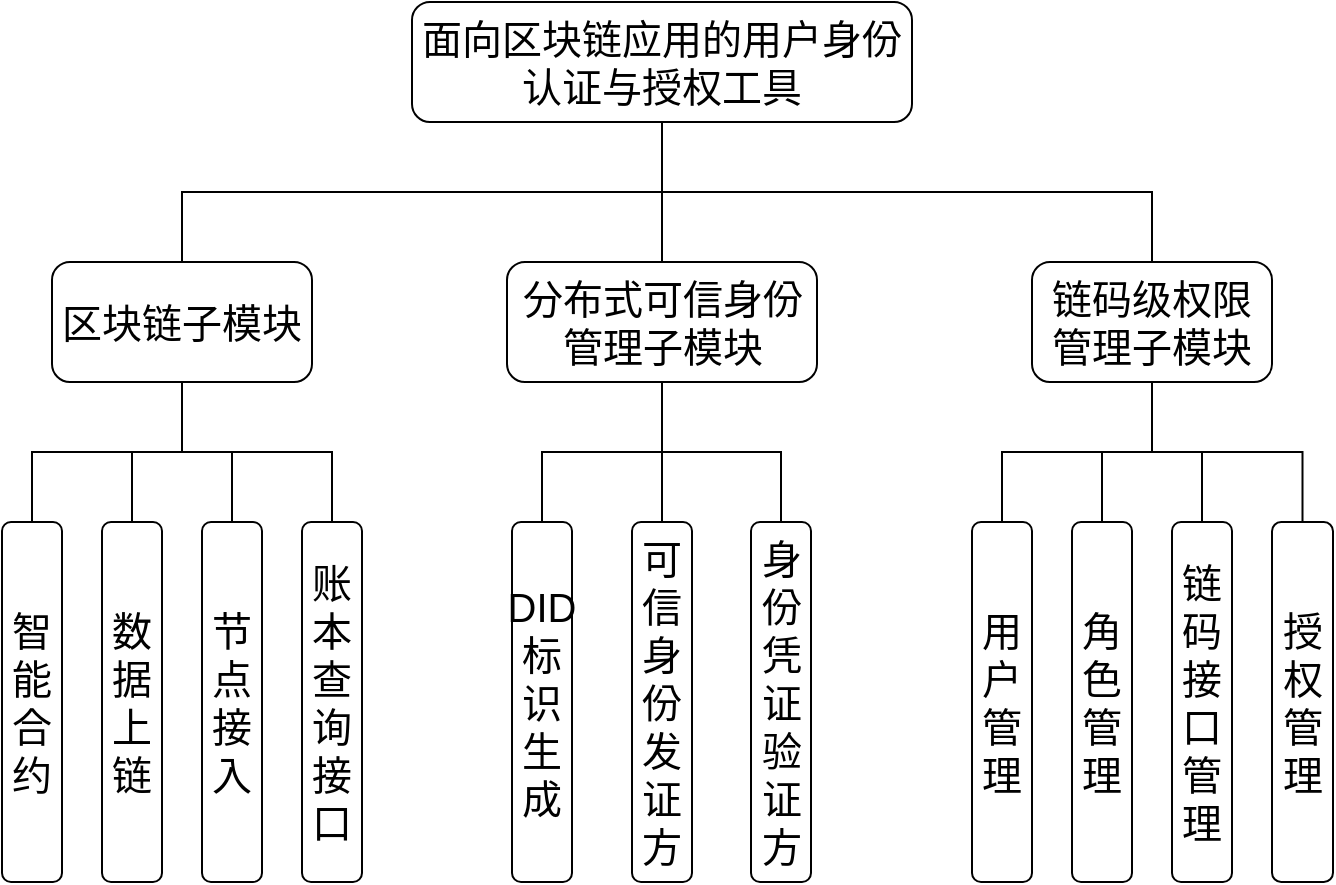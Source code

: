 <mxfile version="18.0.0" type="github">
  <diagram id="ghcUfPf-tJmSUkZoqm0j" name="Page-1">
    <mxGraphModel dx="1209" dy="773" grid="1" gridSize="10" guides="1" tooltips="1" connect="1" arrows="1" fold="1" page="1" pageScale="1" pageWidth="827" pageHeight="1169" math="0" shadow="0">
      <root>
        <mxCell id="0" />
        <mxCell id="1" parent="0" />
        <mxCell id="dAincey384vPkBa2ydyc-23" style="edgeStyle=orthogonalEdgeStyle;rounded=0;orthogonalLoop=1;jettySize=auto;html=1;exitX=0.5;exitY=1;exitDx=0;exitDy=0;entryX=0.5;entryY=0;entryDx=0;entryDy=0;fontFamily=Helvetica;endArrow=none;endFill=0;fontSize=20;" parent="1" source="dAincey384vPkBa2ydyc-1" target="dAincey384vPkBa2ydyc-3" edge="1">
          <mxGeometry relative="1" as="geometry" />
        </mxCell>
        <mxCell id="dAincey384vPkBa2ydyc-1" value="面向区块链应用的用户身份认证与授权工具" style="rounded=1;whiteSpace=wrap;html=1;fontSize=20;" parent="1" vertex="1">
          <mxGeometry x="260" y="60" width="250" height="60" as="geometry" />
        </mxCell>
        <mxCell id="dAincey384vPkBa2ydyc-25" style="edgeStyle=orthogonalEdgeStyle;rounded=0;orthogonalLoop=1;jettySize=auto;html=1;exitX=0.5;exitY=0;exitDx=0;exitDy=0;entryX=0.5;entryY=1;entryDx=0;entryDy=0;fontFamily=Helvetica;endArrow=none;endFill=0;fontSize=20;" parent="1" source="dAincey384vPkBa2ydyc-2" target="dAincey384vPkBa2ydyc-1" edge="1">
          <mxGeometry relative="1" as="geometry" />
        </mxCell>
        <mxCell id="dAincey384vPkBa2ydyc-2" value="区块链子模块" style="rounded=1;whiteSpace=wrap;html=1;fontSize=20;" parent="1" vertex="1">
          <mxGeometry x="80" y="190" width="130" height="60" as="geometry" />
        </mxCell>
        <mxCell id="dAincey384vPkBa2ydyc-3" value="分布式可信身份管理子模块" style="rounded=1;whiteSpace=wrap;html=1;fontSize=20;" parent="1" vertex="1">
          <mxGeometry x="307.5" y="190" width="155" height="60" as="geometry" />
        </mxCell>
        <mxCell id="dAincey384vPkBa2ydyc-24" style="edgeStyle=orthogonalEdgeStyle;rounded=0;orthogonalLoop=1;jettySize=auto;html=1;exitX=0.5;exitY=0;exitDx=0;exitDy=0;fontFamily=Helvetica;endArrow=none;endFill=0;fontSize=20;" parent="1" source="dAincey384vPkBa2ydyc-4" target="dAincey384vPkBa2ydyc-1" edge="1">
          <mxGeometry relative="1" as="geometry" />
        </mxCell>
        <mxCell id="yx5_RM5pmbJ3CRORuYup-3" style="edgeStyle=orthogonalEdgeStyle;rounded=0;sketch=0;orthogonalLoop=1;jettySize=auto;html=1;exitX=0.5;exitY=1;exitDx=0;exitDy=0;fontSize=20;endArrow=none;endFill=0;" edge="1" parent="1" source="dAincey384vPkBa2ydyc-4" target="yx5_RM5pmbJ3CRORuYup-1">
          <mxGeometry relative="1" as="geometry" />
        </mxCell>
        <mxCell id="dAincey384vPkBa2ydyc-4" value="链码级权限管理子模块" style="rounded=1;whiteSpace=wrap;html=1;fontSize=20;" parent="1" vertex="1">
          <mxGeometry x="570" y="190" width="120" height="60" as="geometry" />
        </mxCell>
        <mxCell id="ghlnTZ6Yw8bAaXHbQsck-3" style="edgeStyle=orthogonalEdgeStyle;rounded=0;orthogonalLoop=1;jettySize=auto;html=1;exitX=0.5;exitY=0;exitDx=0;exitDy=0;entryX=0.5;entryY=1;entryDx=0;entryDy=0;fontSize=20;endArrow=none;endFill=0;" parent="1" source="dAincey384vPkBa2ydyc-5" target="dAincey384vPkBa2ydyc-2" edge="1">
          <mxGeometry relative="1" as="geometry" />
        </mxCell>
        <mxCell id="dAincey384vPkBa2ydyc-5" value="智能合约" style="rounded=1;whiteSpace=wrap;html=1;imageWidth=24;imageHeight=24;fontSize=20;flipH=1;" parent="1" vertex="1">
          <mxGeometry x="55" y="320" width="30" height="180" as="geometry" />
        </mxCell>
        <mxCell id="ghlnTZ6Yw8bAaXHbQsck-4" style="edgeStyle=orthogonalEdgeStyle;rounded=0;orthogonalLoop=1;jettySize=auto;html=1;exitX=0.5;exitY=0;exitDx=0;exitDy=0;entryX=0.5;entryY=1;entryDx=0;entryDy=0;fontSize=20;endArrow=none;endFill=0;" parent="1" source="dAincey384vPkBa2ydyc-6" target="dAincey384vPkBa2ydyc-2" edge="1">
          <mxGeometry relative="1" as="geometry" />
        </mxCell>
        <mxCell id="dAincey384vPkBa2ydyc-6" value="数据上链" style="rounded=1;whiteSpace=wrap;html=1;imageWidth=24;imageHeight=24;fontSize=20;flipH=1;" parent="1" vertex="1">
          <mxGeometry x="105" y="320" width="30" height="180" as="geometry" />
        </mxCell>
        <mxCell id="ghlnTZ6Yw8bAaXHbQsck-5" style="edgeStyle=orthogonalEdgeStyle;rounded=0;orthogonalLoop=1;jettySize=auto;html=1;exitX=0.5;exitY=0;exitDx=0;exitDy=0;entryX=0.5;entryY=1;entryDx=0;entryDy=0;fontSize=20;endArrow=none;endFill=0;" parent="1" source="dAincey384vPkBa2ydyc-7" target="dAincey384vPkBa2ydyc-2" edge="1">
          <mxGeometry relative="1" as="geometry" />
        </mxCell>
        <mxCell id="dAincey384vPkBa2ydyc-7" value="节点接入" style="rounded=1;whiteSpace=wrap;html=1;imageWidth=24;imageHeight=24;fontSize=20;flipH=1;" parent="1" vertex="1">
          <mxGeometry x="155" y="320" width="30" height="180" as="geometry" />
        </mxCell>
        <mxCell id="ghlnTZ6Yw8bAaXHbQsck-6" style="edgeStyle=orthogonalEdgeStyle;rounded=0;orthogonalLoop=1;jettySize=auto;html=1;exitX=0.5;exitY=0;exitDx=0;exitDy=0;fontSize=20;endArrow=none;endFill=0;" parent="1" source="dAincey384vPkBa2ydyc-8" target="dAincey384vPkBa2ydyc-2" edge="1">
          <mxGeometry relative="1" as="geometry" />
        </mxCell>
        <mxCell id="dAincey384vPkBa2ydyc-8" value="账本查询接口" style="rounded=1;whiteSpace=wrap;html=1;imageWidth=24;imageHeight=24;fontSize=20;flipH=1;" parent="1" vertex="1">
          <mxGeometry x="205" y="320" width="30" height="180" as="geometry" />
        </mxCell>
        <mxCell id="ghlnTZ6Yw8bAaXHbQsck-8" style="edgeStyle=orthogonalEdgeStyle;rounded=0;orthogonalLoop=1;jettySize=auto;html=1;exitX=0.5;exitY=0;exitDx=0;exitDy=0;fontSize=20;endArrow=none;endFill=0;" parent="1" source="dAincey384vPkBa2ydyc-9" target="dAincey384vPkBa2ydyc-3" edge="1">
          <mxGeometry relative="1" as="geometry" />
        </mxCell>
        <mxCell id="dAincey384vPkBa2ydyc-9" value="DID标识生成" style="rounded=1;whiteSpace=wrap;html=1;fontFamily=Helvetica;imageWidth=24;imageHeight=24;fontSize=20;flipH=1;" parent="1" vertex="1">
          <mxGeometry x="310" y="320" width="30" height="180" as="geometry" />
        </mxCell>
        <mxCell id="ghlnTZ6Yw8bAaXHbQsck-7" style="edgeStyle=orthogonalEdgeStyle;rounded=0;orthogonalLoop=1;jettySize=auto;html=1;exitX=0.5;exitY=0;exitDx=0;exitDy=0;entryX=0.5;entryY=1;entryDx=0;entryDy=0;fontSize=20;endArrow=none;endFill=0;" parent="1" source="dAincey384vPkBa2ydyc-10" target="dAincey384vPkBa2ydyc-3" edge="1">
          <mxGeometry relative="1" as="geometry" />
        </mxCell>
        <mxCell id="dAincey384vPkBa2ydyc-10" value="可信身份发证方" style="rounded=1;whiteSpace=wrap;html=1;fontFamily=Helvetica;imageWidth=24;imageHeight=24;fontSize=20;flipH=1;" parent="1" vertex="1">
          <mxGeometry x="370" y="320" width="30" height="180" as="geometry" />
        </mxCell>
        <mxCell id="ghlnTZ6Yw8bAaXHbQsck-9" style="edgeStyle=orthogonalEdgeStyle;rounded=0;orthogonalLoop=1;jettySize=auto;html=1;exitX=0.5;exitY=0;exitDx=0;exitDy=0;fontSize=20;endArrow=none;endFill=0;" parent="1" source="dAincey384vPkBa2ydyc-11" target="dAincey384vPkBa2ydyc-3" edge="1">
          <mxGeometry relative="1" as="geometry" />
        </mxCell>
        <mxCell id="dAincey384vPkBa2ydyc-11" value="身份凭证验证方" style="rounded=1;whiteSpace=wrap;html=1;fontFamily=Helvetica;imageWidth=24;imageHeight=24;fontSize=20;flipH=1;" parent="1" vertex="1">
          <mxGeometry x="429.5" y="320" width="30" height="180" as="geometry" />
        </mxCell>
        <mxCell id="ghlnTZ6Yw8bAaXHbQsck-12" style="edgeStyle=orthogonalEdgeStyle;rounded=0;orthogonalLoop=1;jettySize=auto;html=1;exitX=0.5;exitY=0;exitDx=0;exitDy=0;entryX=0.5;entryY=1;entryDx=0;entryDy=0;fontSize=20;endArrow=none;endFill=0;" parent="1" source="dAincey384vPkBa2ydyc-14" target="dAincey384vPkBa2ydyc-4" edge="1">
          <mxGeometry relative="1" as="geometry" />
        </mxCell>
        <mxCell id="dAincey384vPkBa2ydyc-14" value="用户管理" style="rounded=1;whiteSpace=wrap;html=1;fontFamily=Helvetica;imageWidth=24;imageHeight=24;fontSize=20;" parent="1" vertex="1">
          <mxGeometry x="540" y="320" width="30" height="180" as="geometry" />
        </mxCell>
        <mxCell id="ghlnTZ6Yw8bAaXHbQsck-10" style="edgeStyle=orthogonalEdgeStyle;rounded=0;orthogonalLoop=1;jettySize=auto;html=1;exitX=0.5;exitY=0;exitDx=0;exitDy=0;entryX=0.5;entryY=1;entryDx=0;entryDy=0;fontSize=20;endArrow=none;endFill=0;" parent="1" source="dAincey384vPkBa2ydyc-15" target="dAincey384vPkBa2ydyc-4" edge="1">
          <mxGeometry relative="1" as="geometry" />
        </mxCell>
        <mxCell id="dAincey384vPkBa2ydyc-15" value="角色管理" style="rounded=1;whiteSpace=wrap;html=1;fontFamily=Helvetica;imageWidth=24;imageHeight=24;fontSize=20;" parent="1" vertex="1">
          <mxGeometry x="590" y="320" width="30" height="180" as="geometry" />
        </mxCell>
        <mxCell id="ghlnTZ6Yw8bAaXHbQsck-11" style="edgeStyle=orthogonalEdgeStyle;rounded=0;orthogonalLoop=1;jettySize=auto;html=1;exitX=0.5;exitY=0;exitDx=0;exitDy=0;entryX=0.5;entryY=1;entryDx=0;entryDy=0;fontSize=20;endArrow=none;endFill=0;" parent="1" source="dAincey384vPkBa2ydyc-16" target="dAincey384vPkBa2ydyc-4" edge="1">
          <mxGeometry relative="1" as="geometry" />
        </mxCell>
        <mxCell id="dAincey384vPkBa2ydyc-16" value="链码接口管理" style="rounded=1;whiteSpace=wrap;html=1;fontFamily=Helvetica;imageWidth=24;imageHeight=24;fontSize=20;" parent="1" vertex="1">
          <mxGeometry x="640" y="320" width="30" height="180" as="geometry" />
        </mxCell>
        <mxCell id="yx5_RM5pmbJ3CRORuYup-1" value="授权管理" style="rounded=1;whiteSpace=wrap;html=1;sketch=0;fontSize=20;" vertex="1" parent="1">
          <mxGeometry x="690" y="320" width="30.5" height="180" as="geometry" />
        </mxCell>
      </root>
    </mxGraphModel>
  </diagram>
</mxfile>
